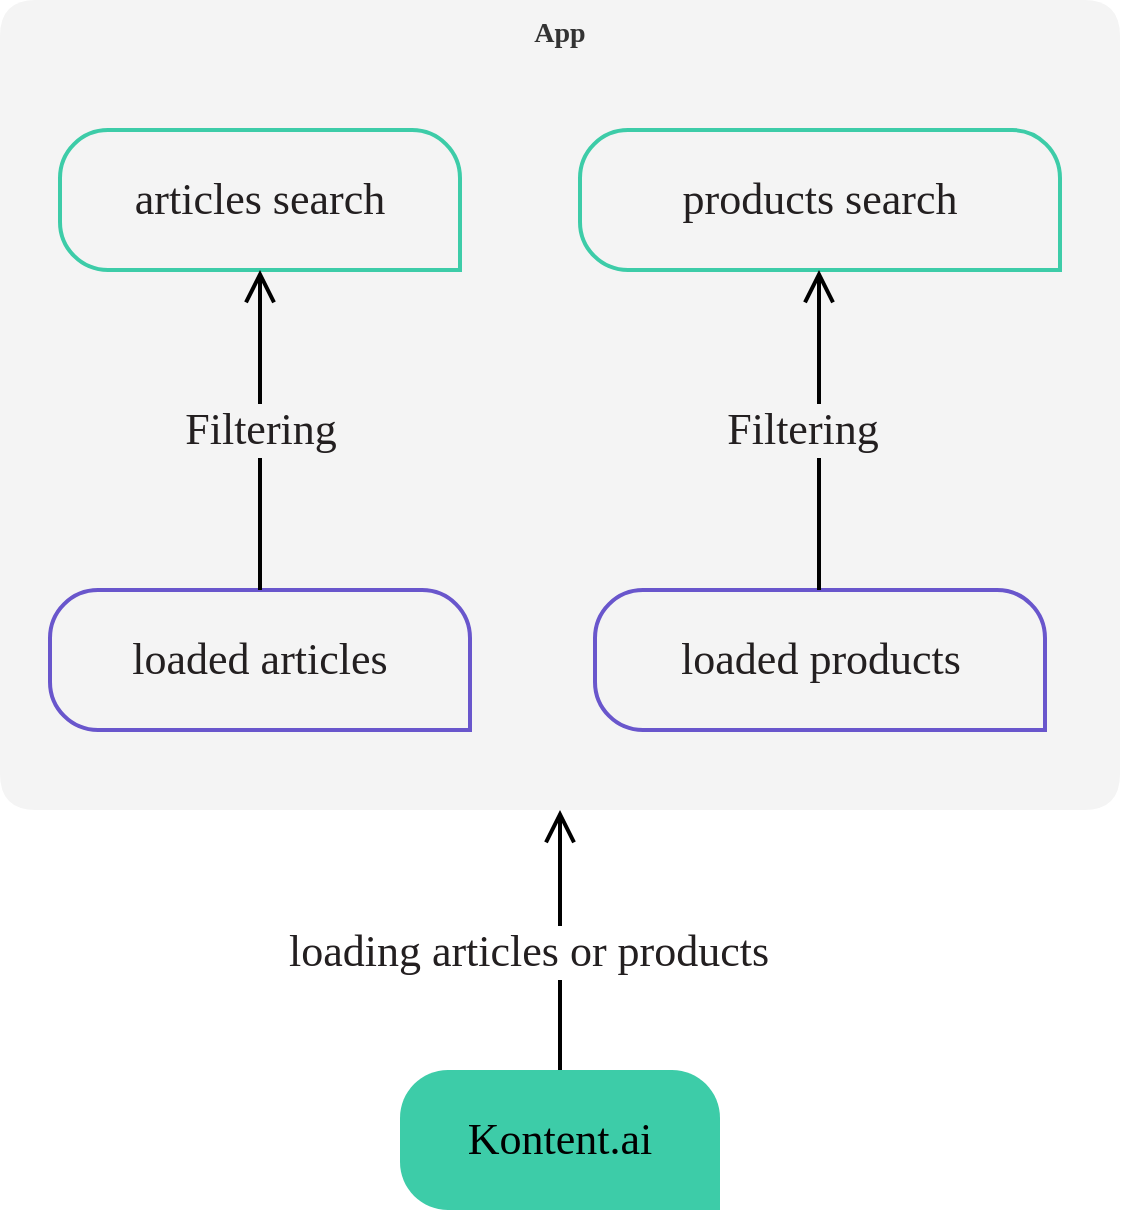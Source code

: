 <?xml version="1.0" encoding="UTF-8"?>
<mxfile version="21.0.10" type="embed"><diagram id="l2YWcR2xyWFk3AcDcLLG" name="Page-1"><mxGraphModel dx="1434" dy="805" grid="1" gridSize="10" guides="1" tooltips="1" connect="1" arrows="1" fold="1" page="0" pageScale="1" pageWidth="827" pageHeight="1169" math="0" shadow="0"><root><mxCell id="0"/><mxCell id="1" parent="0"/><mxCell id="v4KID3fP-z9M9GHcohOp-1" value="&lt;font style=&quot;font-size: 22px;&quot;&gt;Kontent.ai&lt;/font&gt;" style="verticalLabelPosition=middle;verticalAlign=middle;html=1;shape=mxgraph.basic.three_corner_round_rect;dx=12;whiteSpace=wrap;rounded=1;glass=0;flipV=0;strokeWidth=2;perimeterSpacing=0;strokeColor=none;fillColor=#3dcca8;flipH=1;labelPosition=center;align=center;fontFamily=Work Sans;fontSource=https%3A%2F%2Ffonts.googleapis.com%2Fcss%3Ffamily%3DWork%2BSans;spacing=20;overflow=hidden;" parent="1" vertex="1"><mxGeometry x="360" y="690" width="160" height="70" as="geometry"/></mxCell><mxCell id="v4KID3fP-z9M9GHcohOp-2" value="App" style="swimlane;childLayout=stackLayout;horizontal=1;startSize=30;horizontalStack=0;rounded=1;fontSize=14;fontStyle=1;strokeWidth=2;resizeParent=0;resizeLast=1;shadow=0;dashed=0;align=center;glass=0;sketch=0;fontFamily=Work Sans;fontSource=https%3A%2F%2Ffonts.googleapis.com%2Fcss%3Ffamily%3DWork%2BSans;swimlaneLine=0;expand=1;collapsible=0;swimlaneBody=1;swimlaneHead=1;arcSize=20;fillStyle=auto;fillColor=#f4f4f4;fontColor=#333333;strokeColor=none;overflow=hidden;container=1;swimlaneFillColor=#F4F4F4;spacingLeft=20;spacingRight=20;dropTarget=0;" parent="1" vertex="1"><mxGeometry x="160" y="155" width="560" height="405" as="geometry"/></mxCell><mxCell id="v4KID3fP-z9M9GHcohOp-4" value="articles search" style="verticalLabelPosition=middle;verticalAlign=middle;html=1;shape=mxgraph.basic.three_corner_round_rect;dx=12;whiteSpace=wrap;rounded=1;glass=0;flipV=0;strokeWidth=2;perimeterSpacing=0;strokeColor=#3DCCA8;fillColor=none;flipH=1;labelPosition=center;align=center;fontColor=#231F20;fontSize=22;fontFamily=Work Sans;fontSource=https%3A%2F%2Ffonts.googleapis.com%2Fcss%3Ffamily%3DWork%2BSans;spacing=20;overflow=hidden;" parent="1" vertex="1"><mxGeometry x="190" y="220" width="200" height="70" as="geometry"/></mxCell><mxCell id="v4KID3fP-z9M9GHcohOp-5" value="products search" style="verticalLabelPosition=middle;verticalAlign=middle;html=1;shape=mxgraph.basic.three_corner_round_rect;dx=12;whiteSpace=wrap;rounded=1;glass=0;flipV=0;strokeWidth=2;perimeterSpacing=0;strokeColor=#3DCCA8;fillColor=none;flipH=1;labelPosition=center;align=center;fontColor=#231F20;fontSize=22;fontFamily=Work Sans;fontSource=https%3A%2F%2Ffonts.googleapis.com%2Fcss%3Ffamily%3DWork%2BSans;spacing=20;overflow=hidden;" parent="1" vertex="1"><mxGeometry x="450" y="220" width="240" height="70" as="geometry"/></mxCell><mxCell id="v4KID3fP-z9M9GHcohOp-6" value="loaded articles" style="verticalLabelPosition=middle;verticalAlign=middle;html=1;shape=mxgraph.basic.three_corner_round_rect;dx=12;whiteSpace=wrap;rounded=1;glass=0;flipV=0;strokeWidth=2;perimeterSpacing=0;strokeColor=#6956cc;fillColor=none;flipH=1;labelPosition=center;align=center;fontColor=#231F20;fontSize=22;fontFamily=Work Sans;fontSource=https%3A%2F%2Ffonts.googleapis.com%2Fcss%3Ffamily%3DWork%2BSans;spacing=20;overflow=hidden;" parent="1" vertex="1"><mxGeometry x="185" y="450" width="210" height="70" as="geometry"/></mxCell><mxCell id="v4KID3fP-z9M9GHcohOp-7" value="loaded products" style="verticalLabelPosition=middle;verticalAlign=middle;html=1;shape=mxgraph.basic.three_corner_round_rect;dx=12;whiteSpace=wrap;rounded=1;glass=0;flipV=0;strokeWidth=2;perimeterSpacing=0;strokeColor=#6956cc;fillColor=none;flipH=1;labelPosition=center;align=center;fontColor=#231F20;fontSize=22;fontFamily=Work Sans;fontSource=https%3A%2F%2Ffonts.googleapis.com%2Fcss%3Ffamily%3DWork%2BSans;spacing=20;overflow=hidden;" parent="1" vertex="1"><mxGeometry x="457.5" y="450" width="225" height="70" as="geometry"/></mxCell><mxCell id="v4KID3fP-z9M9GHcohOp-10" value="" style="endArrow=open;endFill=1;endSize=12;html=1;rounded=1;fontFamily=Work Sans;fontSource=https%3A%2F%2Ffonts.googleapis.com%2Fcss%3Ffamily%3DWork%2BSans;fontSize=22;fontColor=#231F20;strokeWidth=2;arcSize=40;exitX=0.5;exitY=0;exitDx=0;exitDy=0;exitPerimeter=0;entryX=0.5;entryY=1;entryDx=0;entryDy=0;entryPerimeter=0;" parent="1" source="v4KID3fP-z9M9GHcohOp-6" target="v4KID3fP-z9M9GHcohOp-4" edge="1"><mxGeometry width="160" relative="1" as="geometry"><mxPoint x="490" y="360" as="sourcePoint"/><mxPoint x="330" y="360" as="targetPoint"/></mxGeometry></mxCell><mxCell id="v4KID3fP-z9M9GHcohOp-11" value="Filtering" style="edgeLabel;html=1;align=center;verticalAlign=middle;resizable=0;points=[];fontSize=22;fontFamily=Work Sans;fontColor=#231F20;labelBackgroundColor=#f4f4f4;" parent="v4KID3fP-z9M9GHcohOp-10" connectable="0" vertex="1"><mxGeometry x="0.3" y="3" relative="1" as="geometry"><mxPoint x="3" y="24" as="offset"/></mxGeometry></mxCell><mxCell id="v4KID3fP-z9M9GHcohOp-12" value="" style="endArrow=open;endFill=1;endSize=12;html=1;rounded=1;fontFamily=Work Sans;fontSource=https%3A%2F%2Ffonts.googleapis.com%2Fcss%3Ffamily%3DWork%2BSans;fontSize=22;fontColor=#231F20;strokeWidth=2;arcSize=40;exitX=0.5;exitY=1;exitDx=0;exitDy=0;exitPerimeter=0;entryX=0.5;entryY=0;entryDx=0;entryDy=0;entryPerimeter=0;" parent="1" edge="1"><mxGeometry width="160" relative="1" as="geometry"><mxPoint x="569.5" y="450" as="sourcePoint"/><mxPoint x="569.5" y="290" as="targetPoint"/></mxGeometry></mxCell><mxCell id="v4KID3fP-z9M9GHcohOp-13" value="Filtering" style="edgeLabel;html=1;align=center;verticalAlign=middle;resizable=0;points=[];fontSize=22;fontFamily=Work Sans;fontColor=#231F20;labelBackgroundColor=#f4f4f4;" parent="v4KID3fP-z9M9GHcohOp-12" connectable="0" vertex="1"><mxGeometry x="0.3" y="3" relative="1" as="geometry"><mxPoint x="-6" y="24" as="offset"/></mxGeometry></mxCell><mxCell id="v4KID3fP-z9M9GHcohOp-14" value="" style="endArrow=open;endFill=1;endSize=12;html=1;rounded=1;fontFamily=Work Sans;fontSource=https%3A%2F%2Ffonts.googleapis.com%2Fcss%3Ffamily%3DWork%2BSans;fontSize=22;fontColor=#231F20;strokeWidth=2;arcSize=40;entryX=0.5;entryY=1;entryDx=0;entryDy=0;exitX=0.5;exitY=0;exitDx=0;exitDy=0;exitPerimeter=0;" parent="1" source="v4KID3fP-z9M9GHcohOp-1" target="v4KID3fP-z9M9GHcohOp-2" edge="1"><mxGeometry width="160" relative="1" as="geometry"><mxPoint x="490" y="360" as="sourcePoint"/><mxPoint x="460" y="560" as="targetPoint"/></mxGeometry></mxCell><mxCell id="v4KID3fP-z9M9GHcohOp-15" value="loading articles or products" style="edgeLabel;html=1;align=center;verticalAlign=middle;resizable=0;points=[];fontSize=22;fontFamily=Work Sans;fontColor=#231F20;" parent="v4KID3fP-z9M9GHcohOp-14" connectable="0" vertex="1"><mxGeometry x="0.3" y="3" relative="1" as="geometry"><mxPoint x="-13" y="25" as="offset"/></mxGeometry></mxCell></root></mxGraphModel></diagram></mxfile>